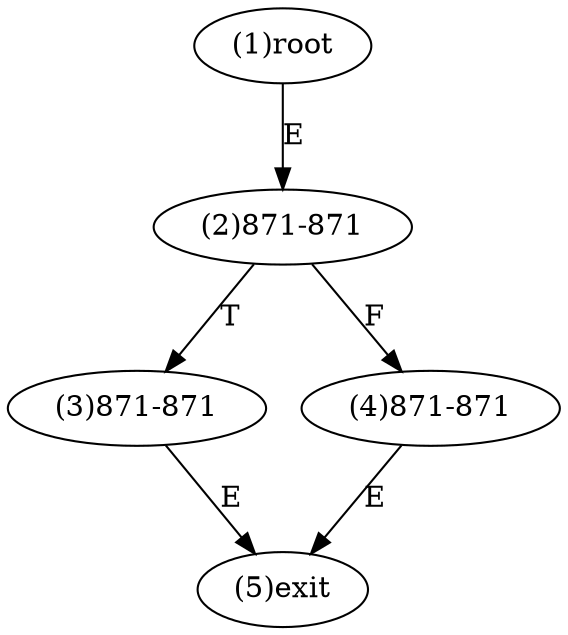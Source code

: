 digraph "" { 
1[ label="(1)root"];
2[ label="(2)871-871"];
3[ label="(3)871-871"];
4[ label="(4)871-871"];
5[ label="(5)exit"];
1->2[ label="E"];
2->4[ label="F"];
2->3[ label="T"];
3->5[ label="E"];
4->5[ label="E"];
}
